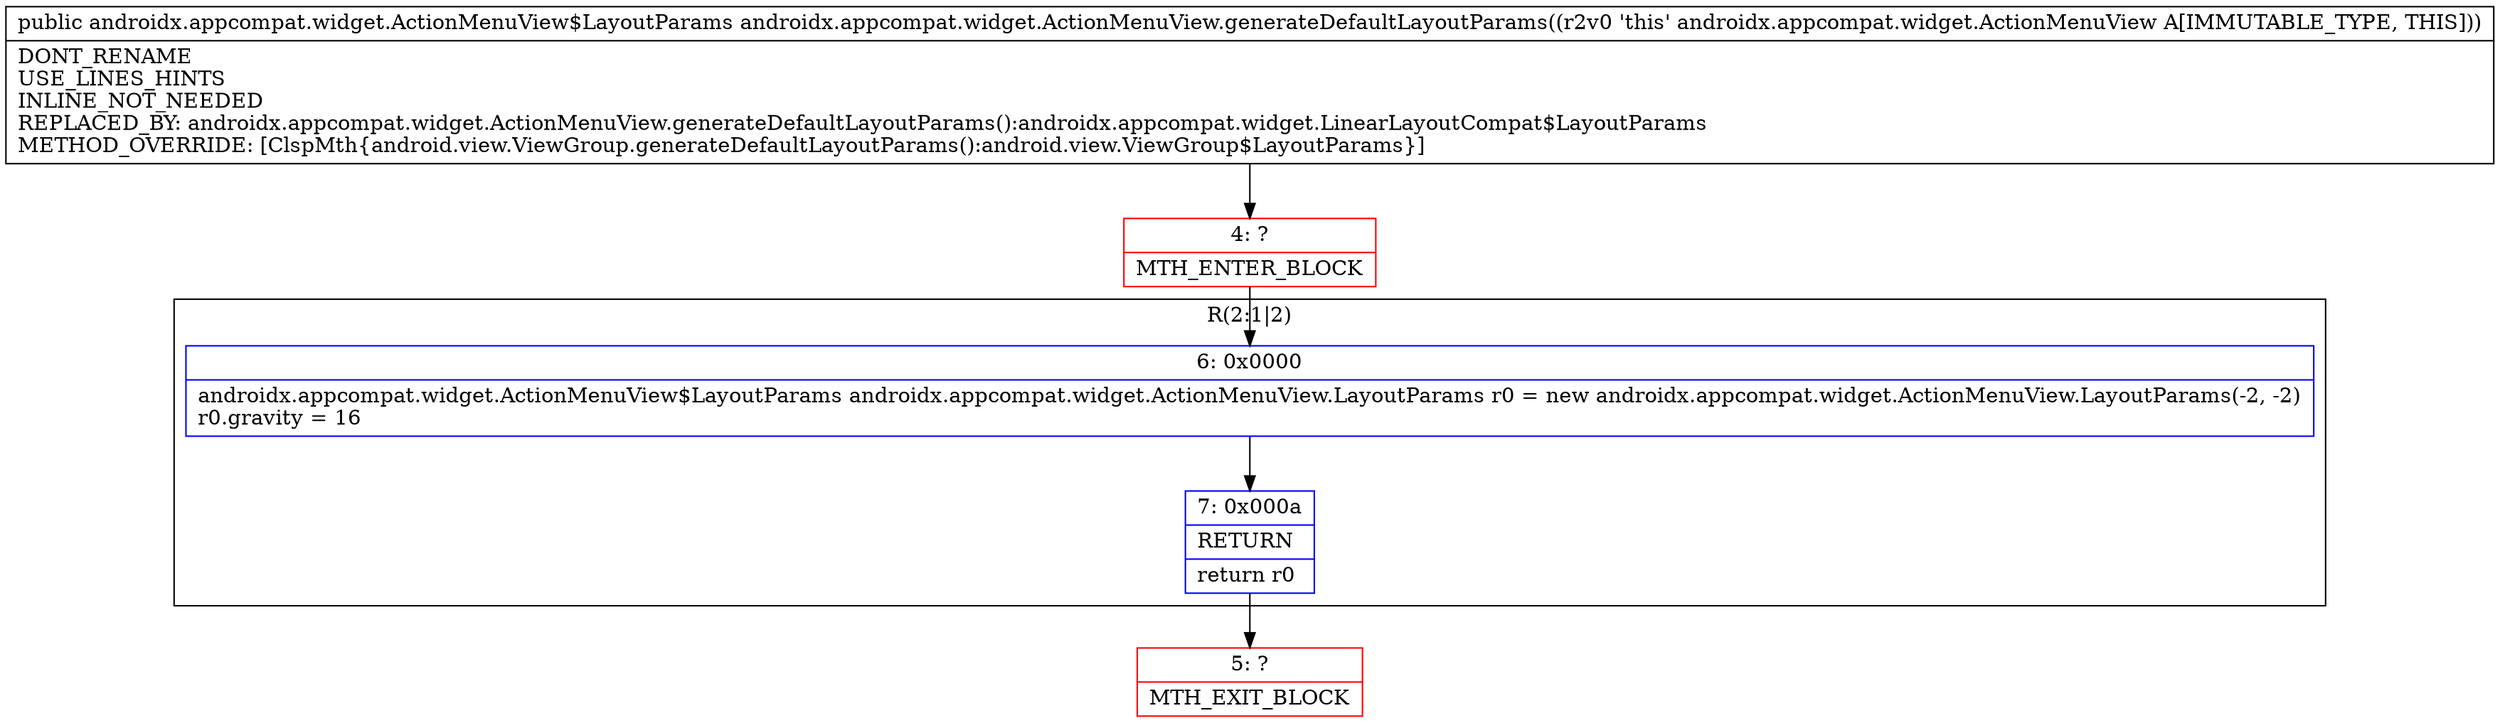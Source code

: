 digraph "CFG forandroidx.appcompat.widget.ActionMenuView.generateDefaultLayoutParams()Landroidx\/appcompat\/widget\/ActionMenuView$LayoutParams;" {
subgraph cluster_Region_702462360 {
label = "R(2:1|2)";
node [shape=record,color=blue];
Node_6 [shape=record,label="{6\:\ 0x0000|androidx.appcompat.widget.ActionMenuView$LayoutParams androidx.appcompat.widget.ActionMenuView.LayoutParams r0 = new androidx.appcompat.widget.ActionMenuView.LayoutParams(\-2, \-2)\lr0.gravity = 16\l}"];
Node_7 [shape=record,label="{7\:\ 0x000a|RETURN\l|return r0\l}"];
}
Node_4 [shape=record,color=red,label="{4\:\ ?|MTH_ENTER_BLOCK\l}"];
Node_5 [shape=record,color=red,label="{5\:\ ?|MTH_EXIT_BLOCK\l}"];
MethodNode[shape=record,label="{public androidx.appcompat.widget.ActionMenuView$LayoutParams androidx.appcompat.widget.ActionMenuView.generateDefaultLayoutParams((r2v0 'this' androidx.appcompat.widget.ActionMenuView A[IMMUTABLE_TYPE, THIS]))  | DONT_RENAME\lUSE_LINES_HINTS\lINLINE_NOT_NEEDED\lREPLACED_BY: androidx.appcompat.widget.ActionMenuView.generateDefaultLayoutParams():androidx.appcompat.widget.LinearLayoutCompat$LayoutParams\lMETHOD_OVERRIDE: [ClspMth\{android.view.ViewGroup.generateDefaultLayoutParams():android.view.ViewGroup$LayoutParams\}]\l}"];
MethodNode -> Node_4;Node_6 -> Node_7;
Node_7 -> Node_5;
Node_4 -> Node_6;
}

